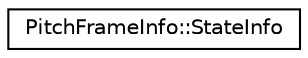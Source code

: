 digraph "Graphical Class Hierarchy"
{
  edge [fontname="Helvetica",fontsize="10",labelfontname="Helvetica",labelfontsize="10"];
  node [fontname="Helvetica",fontsize="10",shape=record];
  rankdir="LR";
  Node0 [label="PitchFrameInfo::StateInfo",height=0.2,width=0.4,color="black", fillcolor="white", style="filled",URL="$structkaldi_1_1PitchFrameInfo_1_1StateInfo.html"];
}

